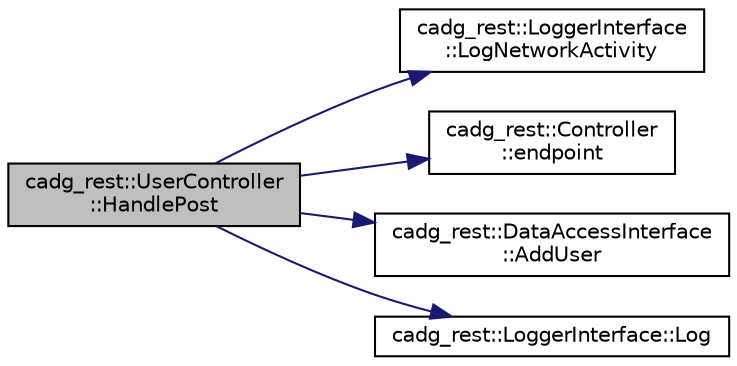 digraph "cadg_rest::UserController::HandlePost"
{
 // LATEX_PDF_SIZE
  edge [fontname="Helvetica",fontsize="10",labelfontname="Helvetica",labelfontsize="10"];
  node [fontname="Helvetica",fontsize="10",shape=record];
  rankdir="LR";
  Node39 [label="cadg_rest::UserController\l::HandlePost",height=0.2,width=0.4,color="black", fillcolor="grey75", style="filled", fontcolor="black",tooltip="Creates a new user."];
  Node39 -> Node40 [color="midnightblue",fontsize="10",style="solid",fontname="Helvetica"];
  Node40 [label="cadg_rest::LoggerInterface\l::LogNetworkActivity",height=0.2,width=0.4,color="black", fillcolor="white", style="filled",URL="$classcadg__rest_1_1_logger_interface.html#a9f3648fc2c6d697e80961041a40d2e24",tooltip="Generic log method for logging method calls."];
  Node39 -> Node41 [color="midnightblue",fontsize="10",style="solid",fontname="Helvetica"];
  Node41 [label="cadg_rest::Controller\l::endpoint",height=0.2,width=0.4,color="black", fillcolor="white", style="filled",URL="$classcadg__rest_1_1_controller.html#addeea914faab4557cc7caa493fce1d2d",tooltip=" "];
  Node39 -> Node42 [color="midnightblue",fontsize="10",style="solid",fontname="Helvetica"];
  Node42 [label="cadg_rest::DataAccessInterface\l::AddUser",height=0.2,width=0.4,color="black", fillcolor="white", style="filled",URL="$classcadg__rest_1_1_data_access_interface.html#a625cb7ba6f4637e3157acda84f81eae9",tooltip="Adds a new user."];
  Node39 -> Node43 [color="midnightblue",fontsize="10",style="solid",fontname="Helvetica"];
  Node43 [label="cadg_rest::LoggerInterface::Log",height=0.2,width=0.4,color="black", fillcolor="white", style="filled",URL="$classcadg__rest_1_1_logger_interface.html#a56f53c1fb9687825ade3acced5e3a10a",tooltip="Generic log method."];
}
